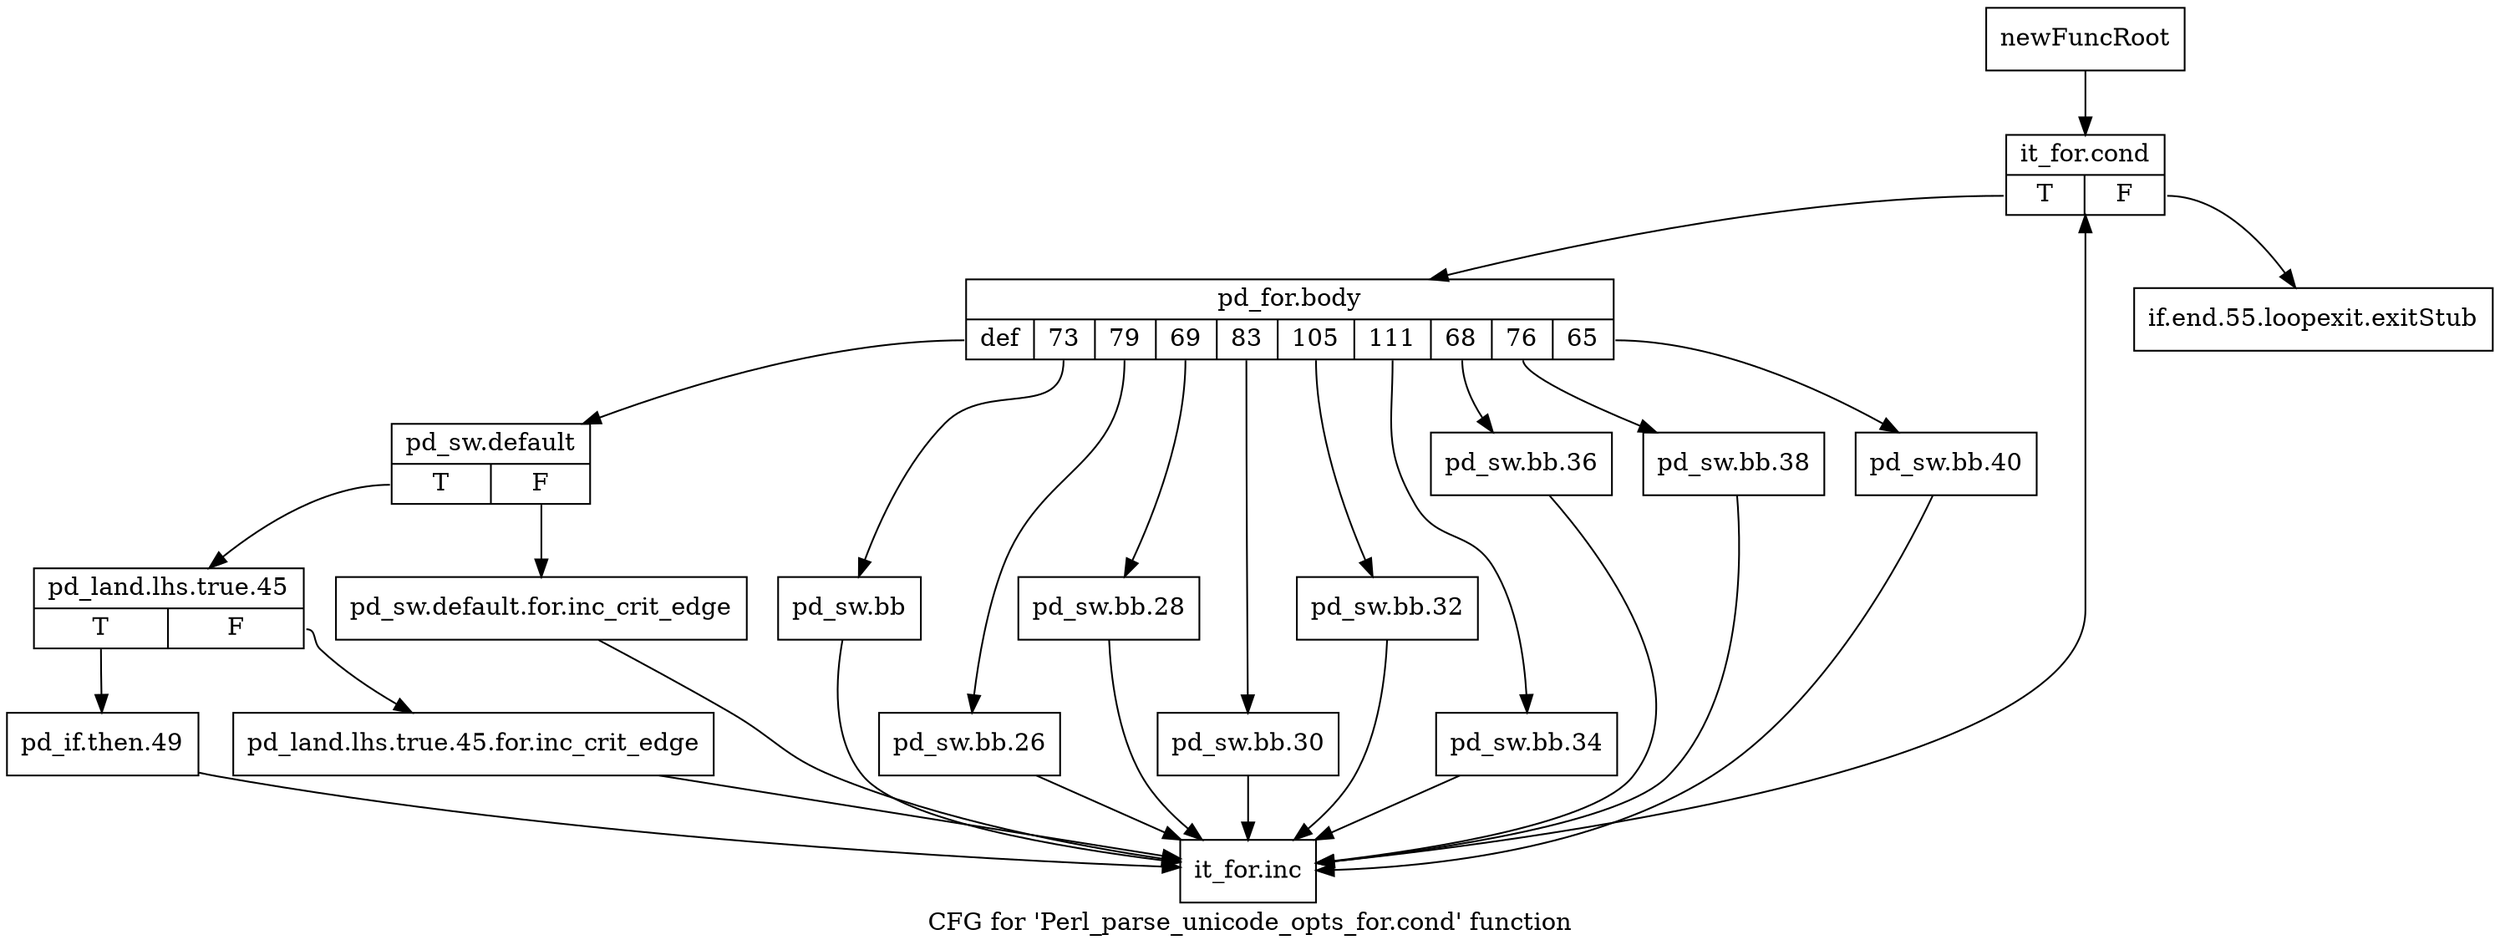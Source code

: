 digraph "CFG for 'Perl_parse_unicode_opts_for.cond' function" {
	label="CFG for 'Perl_parse_unicode_opts_for.cond' function";

	Node0x5830870 [shape=record,label="{newFuncRoot}"];
	Node0x5830870 -> Node0x5830d10;
	Node0x5830cc0 [shape=record,label="{if.end.55.loopexit.exitStub}"];
	Node0x5830d10 [shape=record,label="{it_for.cond|{<s0>T|<s1>F}}"];
	Node0x5830d10:s0 -> Node0x5830d60;
	Node0x5830d10:s1 -> Node0x5830cc0;
	Node0x5830d60 [shape=record,label="{pd_for.body|{<s0>def|<s1>73|<s2>79|<s3>69|<s4>83|<s5>105|<s6>111|<s7>68|<s8>76|<s9>65}}"];
	Node0x5830d60:s0 -> Node0x5831080;
	Node0x5830d60:s1 -> Node0x5831030;
	Node0x5830d60:s2 -> Node0x5830fe0;
	Node0x5830d60:s3 -> Node0x5830f90;
	Node0x5830d60:s4 -> Node0x5830f40;
	Node0x5830d60:s5 -> Node0x5830ef0;
	Node0x5830d60:s6 -> Node0x5830ea0;
	Node0x5830d60:s7 -> Node0x5830e50;
	Node0x5830d60:s8 -> Node0x5830e00;
	Node0x5830d60:s9 -> Node0x5830db0;
	Node0x5830db0 [shape=record,label="{pd_sw.bb.40}"];
	Node0x5830db0 -> Node0x5831210;
	Node0x5830e00 [shape=record,label="{pd_sw.bb.38}"];
	Node0x5830e00 -> Node0x5831210;
	Node0x5830e50 [shape=record,label="{pd_sw.bb.36}"];
	Node0x5830e50 -> Node0x5831210;
	Node0x5830ea0 [shape=record,label="{pd_sw.bb.34}"];
	Node0x5830ea0 -> Node0x5831210;
	Node0x5830ef0 [shape=record,label="{pd_sw.bb.32}"];
	Node0x5830ef0 -> Node0x5831210;
	Node0x5830f40 [shape=record,label="{pd_sw.bb.30}"];
	Node0x5830f40 -> Node0x5831210;
	Node0x5830f90 [shape=record,label="{pd_sw.bb.28}"];
	Node0x5830f90 -> Node0x5831210;
	Node0x5830fe0 [shape=record,label="{pd_sw.bb.26}"];
	Node0x5830fe0 -> Node0x5831210;
	Node0x5831030 [shape=record,label="{pd_sw.bb}"];
	Node0x5831030 -> Node0x5831210;
	Node0x5831080 [shape=record,label="{pd_sw.default|{<s0>T|<s1>F}}"];
	Node0x5831080:s0 -> Node0x5831120;
	Node0x5831080:s1 -> Node0x58310d0;
	Node0x58310d0 [shape=record,label="{pd_sw.default.for.inc_crit_edge}"];
	Node0x58310d0 -> Node0x5831210;
	Node0x5831120 [shape=record,label="{pd_land.lhs.true.45|{<s0>T|<s1>F}}"];
	Node0x5831120:s0 -> Node0x58311c0;
	Node0x5831120:s1 -> Node0x5831170;
	Node0x5831170 [shape=record,label="{pd_land.lhs.true.45.for.inc_crit_edge}"];
	Node0x5831170 -> Node0x5831210;
	Node0x58311c0 [shape=record,label="{pd_if.then.49}"];
	Node0x58311c0 -> Node0x5831210;
	Node0x5831210 [shape=record,label="{it_for.inc}"];
	Node0x5831210 -> Node0x5830d10;
}
